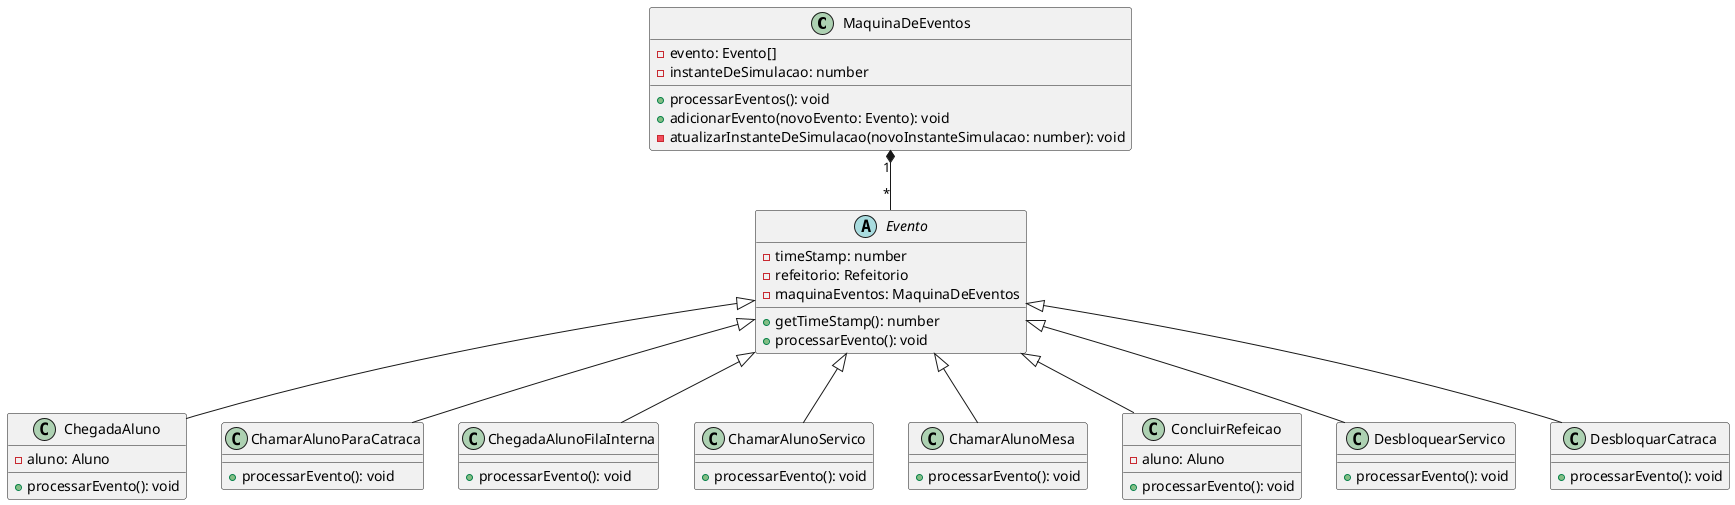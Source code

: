 @startuml

class MaquinaDeEventos {
    - evento: Evento[]
    - instanteDeSimulacao: number
    + processarEventos(): void
    + adicionarEvento(novoEvento: Evento): void
    - atualizarInstanteDeSimulacao(novoInstanteSimulacao: number): void
}

abstract class Evento {
    - timeStamp: number
    - refeitorio: Refeitorio
    - maquinaEventos: MaquinaDeEventos
    + getTimeStamp(): number
    + processarEvento(): void
}

class ChegadaAluno extends Evento {
    - aluno: Aluno
    + processarEvento(): void
}

class ChamarAlunoParaCatraca extends Evento {
    + processarEvento(): void
}

class ChegadaAlunoFilaInterna extends Evento {
    + processarEvento(): void
}

class ChamarAlunoServico extends Evento {
    + processarEvento(): void
}

class ChamarAlunoMesa extends Evento {
    + processarEvento(): void
}

class ConcluirRefeicao extends Evento {
    - aluno: Aluno
    + processarEvento(): void
}

class DesbloquearServico extends Evento {
    + processarEvento(): void
}

class DesbloquarCatraca extends Evento{
    + processarEvento(): void
}

MaquinaDeEventos "1" *-- "*" Evento


@enduml
